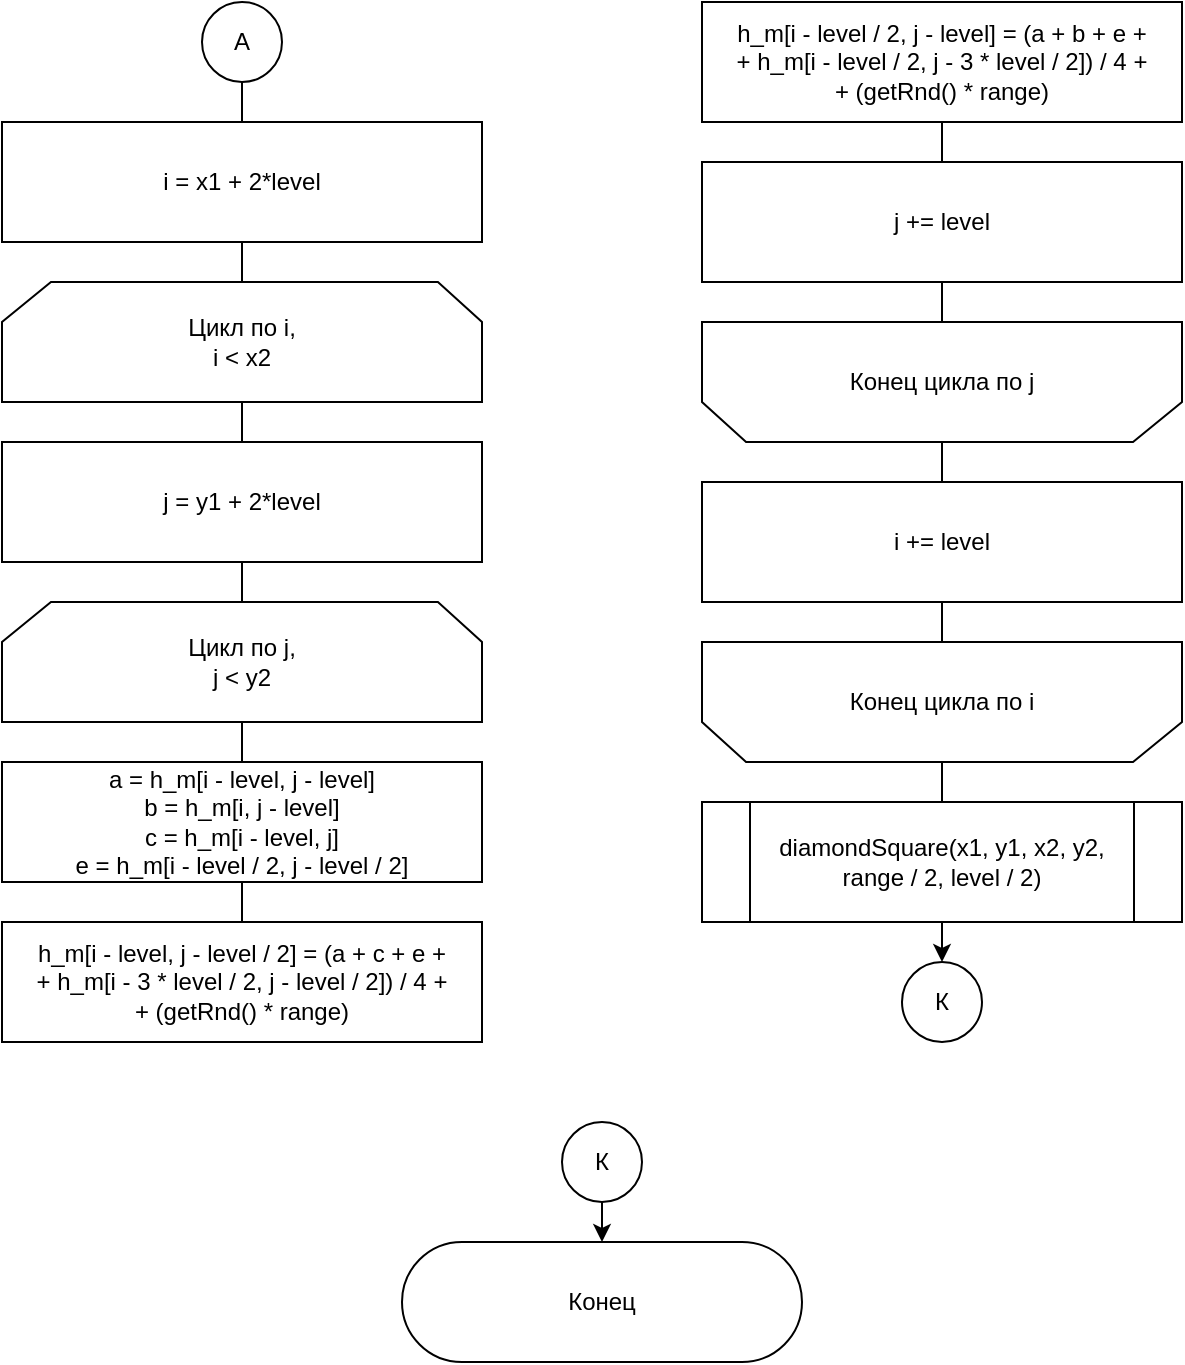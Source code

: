 <mxfile version="15.9.6"><diagram id="hCHFxiiUxpFlf3z8AFdc" name="Page-1"><mxGraphModel dx="1348" dy="2054" grid="1" gridSize="10" guides="1" tooltips="1" connect="1" arrows="1" fold="1" page="1" pageScale="1" pageWidth="827" pageHeight="1169" math="0" shadow="0"><root><mxCell id="0"/><mxCell id="1" parent="0"/><mxCell id="i2UfCvRrOqLoApP_aDV5-1" style="edgeStyle=orthogonalEdgeStyle;rounded=0;orthogonalLoop=1;jettySize=auto;html=1;exitX=0.5;exitY=1;exitDx=0;exitDy=0;exitPerimeter=0;entryX=0.5;entryY=0;entryDx=0;entryDy=0;fontColor=rgb(0, 0, 0);endArrow=none;" edge="1" parent="1" source="i2UfCvRrOqLoApP_aDV5-2" target="i2UfCvRrOqLoApP_aDV5-15"><mxGeometry relative="1" as="geometry"/></mxCell><mxCell id="i2UfCvRrOqLoApP_aDV5-2" value="&lt;div&gt;Цикл по i,&lt;/div&gt;&lt;div&gt;i &amp;lt; x2&lt;br&gt;&lt;/div&gt;" style="strokeWidth=1;html=1;shape=stencil(rZVNb4MwDIZ/Ta5VIFoFxynrTlUvPeycUndEhQQF2q7/vikuGh+DMa8SB/wa3gcbW2FClqkqgIXcqByYeGNhuLa28MJa57ryob9NMbHkGF4wjCMMVVlAUqF2Vk6rXQaYKStnj3DR++rhoE0KDl3FivFX/8z9EjKxxngTbU3ZybTy3kxp49/lX2jGFy+IuT5ijApPyKEC11G/y9ugwMJ3MimYR9oSSN2KGu5vpI+/kwIaaUXpXp8VzIRtCHXxBQ97uDiayduSeDG1OlIvm60jVDfCE9IrYwso5E4lx09nT2b/41cW6r7cg0STzu0ZWkPXm++pBjQOmTYthyj+r0OvgU+wWBIs+JMdKGVQ/kaS2RImhtbrg4mo1ZExEvJgHUzM10FnGZ4jY6M7MKhVPNdq4QY=);whiteSpace=wrap;" vertex="1" parent="1"><mxGeometry x="80" y="-980" width="240" height="60" as="geometry"/></mxCell><mxCell id="i2UfCvRrOqLoApP_aDV5-3" style="edgeStyle=orthogonalEdgeStyle;rounded=0;orthogonalLoop=1;jettySize=auto;html=1;exitX=0.5;exitY=1;exitDx=0;exitDy=0;exitPerimeter=0;entryX=0.5;entryY=0;entryDx=0;entryDy=0;endArrow=none;" edge="1" parent="1" source="i2UfCvRrOqLoApP_aDV5-4" target="i2UfCvRrOqLoApP_aDV5-6"><mxGeometry relative="1" as="geometry"/></mxCell><mxCell id="i2UfCvRrOqLoApP_aDV5-4" value="&lt;div&gt;Цикл по j,&lt;/div&gt;&lt;div&gt;j &amp;lt; y2&lt;br&gt;&lt;/div&gt;" style="strokeWidth=1;html=1;shape=stencil(rZVNb4MwDIZ/Ta5VIFoFxynrTlUvPeycUndEhQQF2q7/vikuGh+DMa8SB/wa3gcbW2FClqkqgIXcqByYeGNhuLa28MJa57ryob9NMbHkGF4wjCMMVVlAUqF2Vk6rXQaYKStnj3DR++rhoE0KDl3FivFX/8z9EjKxxngTbU3ZybTy3kxp49/lX2jGFy+IuT5ijApPyKEC11G/y9ugwMJ3MimYR9oSSN2KGu5vpI+/kwIaaUXpXp8VzIRtCHXxBQ97uDiayduSeDG1OlIvm60jVDfCE9IrYwso5E4lx09nT2b/41cW6r7cg0STzu0ZWkPXm++pBjQOmTYthyj+r0OvgU+wWBIs+JMdKGVQ/kaS2RImhtbrg4mo1ZExEvJgHUzM10FnGZ4jY6M7MKhVPNdq4QY=);whiteSpace=wrap;" vertex="1" parent="1"><mxGeometry x="80" y="-820" width="240" height="60" as="geometry"/></mxCell><mxCell id="i2UfCvRrOqLoApP_aDV5-5" style="edgeStyle=orthogonalEdgeStyle;rounded=0;orthogonalLoop=1;jettySize=auto;html=1;exitX=0.5;exitY=1;exitDx=0;exitDy=0;entryX=0.5;entryY=0;entryDx=0;entryDy=0;endArrow=none;fontColor=rgb(0, 0, 0);" edge="1" parent="1" source="i2UfCvRrOqLoApP_aDV5-6" target="i2UfCvRrOqLoApP_aDV5-7"><mxGeometry relative="1" as="geometry"/></mxCell><mxCell id="i2UfCvRrOqLoApP_aDV5-6" value="a = h_m[i - level, j - level]&lt;br&gt;b = h_m[i, j - level]&lt;br&gt;c = h_m[i - level, j]&lt;br&gt;e = h_m[i - level / 2, j - level / 2]" style="rounded=0;whiteSpace=wrap;html=1;" vertex="1" parent="1"><mxGeometry x="80" y="-740" width="240" height="60" as="geometry"/></mxCell><mxCell id="i2UfCvRrOqLoApP_aDV5-7" value="&lt;div&gt;h_m[i - level, j - level / 2] = (a + c + e + &lt;br&gt;+ h_m[i - 3 * level / 2, j - level / 2]) / 4 +&lt;br&gt; + (getRnd() * range)&lt;/div&gt;" style="rounded=0;whiteSpace=wrap;html=1;" vertex="1" parent="1"><mxGeometry x="80" y="-660" width="240" height="60" as="geometry"/></mxCell><mxCell id="i2UfCvRrOqLoApP_aDV5-8" style="edgeStyle=orthogonalEdgeStyle;rounded=0;orthogonalLoop=1;jettySize=auto;html=1;exitX=0.5;exitY=0;exitDx=0;exitDy=0;exitPerimeter=0;entryX=0.5;entryY=0;entryDx=0;entryDy=0;fontColor=rgb(0, 0, 0);endArrow=none;" edge="1" parent="1" source="i2UfCvRrOqLoApP_aDV5-9" target="i2UfCvRrOqLoApP_aDV5-19"><mxGeometry relative="1" as="geometry"/></mxCell><mxCell id="i2UfCvRrOqLoApP_aDV5-9" value="Конец цикла по j" style="strokeWidth=1;html=1;shape=stencil(rZVNb4MwDIZ/Ta5VIFoFxynrTlUvPeycUndEhQQF2q7/vikuGh+DMa8SB/wa3gcbW2FClqkqgIXcqByYeGNhuLa28MJa57ryob9NMbHkGF4wjCMMVVlAUqF2Vk6rXQaYKStnj3DR++rhoE0KDl3FivFX/8z9EjKxxngTbU3ZybTy3kxp49/lX2jGFy+IuT5ijApPyKEC11G/y9ugwMJ3MimYR9oSSN2KGu5vpI+/kwIaaUXpXp8VzIRtCHXxBQ97uDiayduSeDG1OlIvm60jVDfCE9IrYwso5E4lx09nT2b/41cW6r7cg0STzu0ZWkPXm++pBjQOmTYthyj+r0OvgU+wWBIs+JMdKGVQ/kaS2RImhtbrg4mo1ZExEvJgHUzM10FnGZ4jY6M7MKhVPNdq4QY=);whiteSpace=wrap;direction=west;" vertex="1" parent="1"><mxGeometry x="430" y="-960" width="240" height="60" as="geometry"/></mxCell><mxCell id="i2UfCvRrOqLoApP_aDV5-10" style="edgeStyle=orthogonalEdgeStyle;rounded=0;orthogonalLoop=1;jettySize=auto;html=1;exitX=0.5;exitY=0;exitDx=0;exitDy=0;exitPerimeter=0;entryX=0.5;entryY=0;entryDx=0;entryDy=0;fontColor=rgb(0, 0, 0);endArrow=none;" edge="1" parent="1" source="i2UfCvRrOqLoApP_aDV5-11" target="i2UfCvRrOqLoApP_aDV5-25"><mxGeometry relative="1" as="geometry"/></mxCell><mxCell id="i2UfCvRrOqLoApP_aDV5-11" value="Конец цикла по i" style="strokeWidth=1;html=1;shape=stencil(rZVNb4MwDIZ/Ta5VIFoFxynrTlUvPeycUndEhQQF2q7/vikuGh+DMa8SB/wa3gcbW2FClqkqgIXcqByYeGNhuLa28MJa57ryob9NMbHkGF4wjCMMVVlAUqF2Vk6rXQaYKStnj3DR++rhoE0KDl3FivFX/8z9EjKxxngTbU3ZybTy3kxp49/lX2jGFy+IuT5ijApPyKEC11G/y9ugwMJ3MimYR9oSSN2KGu5vpI+/kwIaaUXpXp8VzIRtCHXxBQ97uDiayduSeDG1OlIvm60jVDfCE9IrYwso5E4lx09nT2b/41cW6r7cg0STzu0ZWkPXm++pBjQOmTYthyj+r0OvgU+wWBIs+JMdKGVQ/kaS2RImhtbrg4mo1ZExEvJgHUzM10FnGZ4jY6M7MKhVPNdq4QY=);whiteSpace=wrap;direction=west;" vertex="1" parent="1"><mxGeometry x="430" y="-800" width="240" height="60" as="geometry"/></mxCell><mxCell id="i2UfCvRrOqLoApP_aDV5-12" style="edgeStyle=orthogonalEdgeStyle;rounded=0;orthogonalLoop=1;jettySize=auto;html=1;exitX=0.5;exitY=1;exitDx=0;exitDy=0;entryX=0.5;entryY=0;entryDx=0;entryDy=0;entryPerimeter=0;fontColor=rgb(0, 0, 0);endArrow=none;" edge="1" parent="1" source="i2UfCvRrOqLoApP_aDV5-13" target="i2UfCvRrOqLoApP_aDV5-2"><mxGeometry relative="1" as="geometry"/></mxCell><mxCell id="i2UfCvRrOqLoApP_aDV5-13" value="i = x1 + 2*level" style="rounded=0;whiteSpace=wrap;html=1;" vertex="1" parent="1"><mxGeometry x="80" y="-1060" width="240" height="60" as="geometry"/></mxCell><mxCell id="i2UfCvRrOqLoApP_aDV5-14" style="edgeStyle=orthogonalEdgeStyle;rounded=0;orthogonalLoop=1;jettySize=auto;html=1;exitX=0.5;exitY=1;exitDx=0;exitDy=0;entryX=0.5;entryY=0;entryDx=0;entryDy=0;entryPerimeter=0;fontColor=rgb(0, 0, 0);endArrow=none;" edge="1" parent="1" source="i2UfCvRrOqLoApP_aDV5-15" target="i2UfCvRrOqLoApP_aDV5-4"><mxGeometry relative="1" as="geometry"/></mxCell><mxCell id="i2UfCvRrOqLoApP_aDV5-15" value="j = y1 + 2*level" style="rounded=0;whiteSpace=wrap;html=1;" vertex="1" parent="1"><mxGeometry x="80" y="-900" width="240" height="60" as="geometry"/></mxCell><mxCell id="i2UfCvRrOqLoApP_aDV5-16" style="edgeStyle=orthogonalEdgeStyle;rounded=0;orthogonalLoop=1;jettySize=auto;html=1;exitX=0.5;exitY=1;exitDx=0;exitDy=0;entryX=0.5;entryY=1;entryDx=0;entryDy=0;entryPerimeter=0;fontColor=rgb(0, 0, 0);endArrow=none;" edge="1" parent="1" source="i2UfCvRrOqLoApP_aDV5-17" target="i2UfCvRrOqLoApP_aDV5-9"><mxGeometry relative="1" as="geometry"/></mxCell><mxCell id="i2UfCvRrOqLoApP_aDV5-17" value="j += level" style="rounded=0;whiteSpace=wrap;html=1;" vertex="1" parent="1"><mxGeometry x="430" y="-1040" width="240" height="60" as="geometry"/></mxCell><mxCell id="i2UfCvRrOqLoApP_aDV5-18" style="edgeStyle=orthogonalEdgeStyle;rounded=0;orthogonalLoop=1;jettySize=auto;html=1;exitX=0.5;exitY=1;exitDx=0;exitDy=0;entryX=0.5;entryY=1;entryDx=0;entryDy=0;entryPerimeter=0;fontColor=rgb(0, 0, 0);endArrow=none;" edge="1" parent="1" source="i2UfCvRrOqLoApP_aDV5-19" target="i2UfCvRrOqLoApP_aDV5-11"><mxGeometry relative="1" as="geometry"/></mxCell><mxCell id="i2UfCvRrOqLoApP_aDV5-19" value="i += level" style="rounded=0;whiteSpace=wrap;html=1;" vertex="1" parent="1"><mxGeometry x="430" y="-880" width="240" height="60" as="geometry"/></mxCell><mxCell id="i2UfCvRrOqLoApP_aDV5-20" style="edgeStyle=orthogonalEdgeStyle;rounded=0;orthogonalLoop=1;jettySize=auto;html=1;exitX=0.5;exitY=1;exitDx=0;exitDy=0;entryX=0.5;entryY=0;entryDx=0;entryDy=0;endArrow=none;" edge="1" parent="1" source="i2UfCvRrOqLoApP_aDV5-21" target="i2UfCvRrOqLoApP_aDV5-13"><mxGeometry relative="1" as="geometry"/></mxCell><mxCell id="i2UfCvRrOqLoApP_aDV5-21" value="А" style="ellipse;whiteSpace=wrap;html=1;aspect=fixed;" vertex="1" parent="1"><mxGeometry x="180" y="-1120" width="40" height="40" as="geometry"/></mxCell><mxCell id="i2UfCvRrOqLoApP_aDV5-22" style="edgeStyle=orthogonalEdgeStyle;rounded=0;orthogonalLoop=1;jettySize=auto;html=1;exitX=0.5;exitY=1;exitDx=0;exitDy=0;entryX=0.5;entryY=0;entryDx=0;entryDy=0;fontColor=rgb(0, 0, 0);endArrow=none;" edge="1" parent="1" source="i2UfCvRrOqLoApP_aDV5-23" target="i2UfCvRrOqLoApP_aDV5-17"><mxGeometry relative="1" as="geometry"/></mxCell><mxCell id="i2UfCvRrOqLoApP_aDV5-23" value="&lt;div&gt;h_m[i - level / 2, j - level] = (a + b + e + &lt;br&gt;+ h_m[i - level / 2, j - 3 * level / 2]) / 4 +&lt;br&gt; + (getRnd() * range)&lt;/div&gt;" style="rounded=0;whiteSpace=wrap;html=1;" vertex="1" parent="1"><mxGeometry x="430" y="-1120" width="240" height="60" as="geometry"/></mxCell><mxCell id="i2UfCvRrOqLoApP_aDV5-24" style="edgeStyle=orthogonalEdgeStyle;rounded=0;orthogonalLoop=1;jettySize=auto;html=1;exitX=0.5;exitY=1;exitDx=0;exitDy=0;entryX=0.5;entryY=0;entryDx=0;entryDy=0;fontColor=#000000;" edge="1" parent="1" source="i2UfCvRrOqLoApP_aDV5-25" target="i2UfCvRrOqLoApP_aDV5-26"><mxGeometry relative="1" as="geometry"/></mxCell><mxCell id="i2UfCvRrOqLoApP_aDV5-25" value="&lt;div&gt;diamondSquare(x1, y1, x2, y2, &lt;br&gt;&lt;/div&gt;&lt;div&gt;range / 2, level / 2)&lt;/div&gt;" style="shape=process;whiteSpace=wrap;html=1;backgroundOutline=1;fontColor=#000000;" vertex="1" parent="1"><mxGeometry x="430" y="-720" width="240" height="60" as="geometry"/></mxCell><mxCell id="i2UfCvRrOqLoApP_aDV5-26" value="К" style="ellipse;whiteSpace=wrap;html=1;aspect=fixed;" vertex="1" parent="1"><mxGeometry x="530" y="-640" width="40" height="40" as="geometry"/></mxCell><mxCell id="i2UfCvRrOqLoApP_aDV5-27" value="Конец" style="rounded=1;whiteSpace=wrap;html=1;arcSize=50;" vertex="1" parent="1"><mxGeometry x="280" y="-500" width="200" height="60" as="geometry"/></mxCell><mxCell id="i2UfCvRrOqLoApP_aDV5-28" style="edgeStyle=orthogonalEdgeStyle;rounded=0;orthogonalLoop=1;jettySize=auto;html=1;exitX=0.5;exitY=1;exitDx=0;exitDy=0;entryX=0.5;entryY=0;entryDx=0;entryDy=0;fontColor=#000000;" edge="1" parent="1" source="i2UfCvRrOqLoApP_aDV5-29" target="i2UfCvRrOqLoApP_aDV5-27"><mxGeometry relative="1" as="geometry"/></mxCell><mxCell id="i2UfCvRrOqLoApP_aDV5-29" value="К" style="ellipse;whiteSpace=wrap;html=1;aspect=fixed;" vertex="1" parent="1"><mxGeometry x="360" y="-560" width="40" height="40" as="geometry"/></mxCell></root></mxGraphModel></diagram></mxfile>